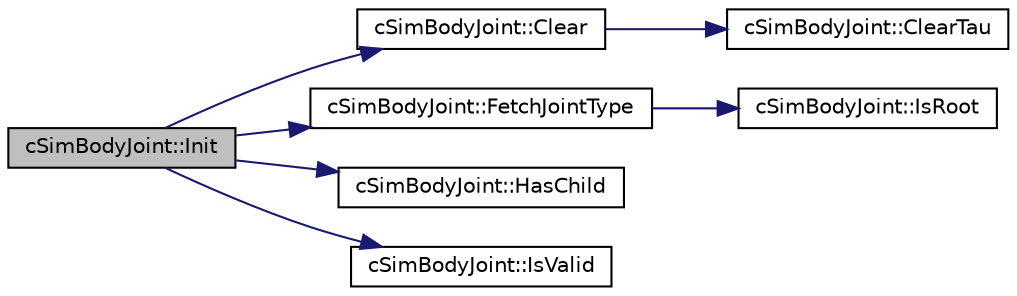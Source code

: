 digraph "cSimBodyJoint::Init"
{
 // LATEX_PDF_SIZE
  edge [fontname="Helvetica",fontsize="10",labelfontname="Helvetica",labelfontsize="10"];
  node [fontname="Helvetica",fontsize="10",shape=record];
  rankdir="LR";
  Node1 [label="cSimBodyJoint::Init",height=0.2,width=0.4,color="black", fillcolor="grey75", style="filled", fontcolor="black",tooltip=" "];
  Node1 -> Node2 [color="midnightblue",fontsize="10",style="solid",fontname="Helvetica"];
  Node2 [label="cSimBodyJoint::Clear",height=0.2,width=0.4,color="black", fillcolor="white", style="filled",URL="$classc_sim_body_joint.html#a46778d1f0e595283eb9117d8460fba0e",tooltip=" "];
  Node2 -> Node3 [color="midnightblue",fontsize="10",style="solid",fontname="Helvetica"];
  Node3 [label="cSimBodyJoint::ClearTau",height=0.2,width=0.4,color="black", fillcolor="white", style="filled",URL="$classc_sim_body_joint.html#a3dc1e350d82c06ec9bc8858b658e2bc9",tooltip=" "];
  Node1 -> Node4 [color="midnightblue",fontsize="10",style="solid",fontname="Helvetica"];
  Node4 [label="cSimBodyJoint::FetchJointType",height=0.2,width=0.4,color="black", fillcolor="white", style="filled",URL="$classc_sim_body_joint.html#a527c8dbef4e0ff77c22dc298f9a1bfd7",tooltip=" "];
  Node4 -> Node5 [color="midnightblue",fontsize="10",style="solid",fontname="Helvetica"];
  Node5 [label="cSimBodyJoint::IsRoot",height=0.2,width=0.4,color="black", fillcolor="white", style="filled",URL="$classc_sim_body_joint.html#a81b24cf0b52026478b29ab335d6a0b77",tooltip=" "];
  Node1 -> Node6 [color="midnightblue",fontsize="10",style="solid",fontname="Helvetica"];
  Node6 [label="cSimBodyJoint::HasChild",height=0.2,width=0.4,color="black", fillcolor="white", style="filled",URL="$classc_sim_body_joint.html#a564687afb4acbb768a334263b37720d8",tooltip=" "];
  Node1 -> Node7 [color="midnightblue",fontsize="10",style="solid",fontname="Helvetica"];
  Node7 [label="cSimBodyJoint::IsValid",height=0.2,width=0.4,color="black", fillcolor="white", style="filled",URL="$classc_sim_body_joint.html#ad709e5e245e82cd54692b20d023fc18c",tooltip=" "];
}
